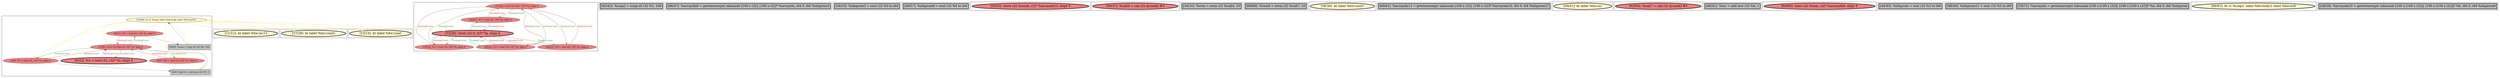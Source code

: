 
digraph G {



node993->node986 [style=solid,color=gold,label="C",penwidth=1.0,fontcolor=gold ]
node983->node985 [style=solid,color=forestgreen,label="T|indep|Const",penwidth=1.0,fontcolor=forestgreen ]
node985->node984 [style=solid,color=firebrick3,label="A|indep|Const",penwidth=1.0,fontcolor=firebrick3 ]
node993->node990 [style=solid,color=gold,label="C",penwidth=1.0,fontcolor=gold ]
node991->node987 [style=solid,color=firebrick3,label="A|indep|Const",penwidth=1.0,fontcolor=firebrick3 ]
node982->node983 [style=solid,color=firebrick3,label="A|indep|Const",penwidth=1.0,fontcolor=firebrick3 ]
node983->node982 [style=solid,color=forestgreen,label="T|indep|Const",penwidth=1.0,fontcolor=forestgreen ]
node993->node991 [style=solid,color=gold,label="C",penwidth=1.0,fontcolor=gold ]
node990->node987 [style=solid,color=black,label="",penwidth=0.5,fontcolor=black ]
node987->node991 [style=solid,color=forestgreen,label="T|indep|Const",penwidth=1.0,fontcolor=forestgreen ]
node981->node983 [style=solid,color=firebrick3,label="A|indep|Const",penwidth=1.0,fontcolor=firebrick3 ]
node987->node986 [style=solid,color=forestgreen,label="T|indep|Const",penwidth=1.0,fontcolor=forestgreen ]
node981->node984 [style=solid,color=firebrick3,label="A|indep|Const",penwidth=1.0,fontcolor=firebrick3 ]
node992->node993 [style=solid,color=black,label="",penwidth=0.5,fontcolor=black ]
node984->node981 [style=solid,color=forestgreen,label="T|indep|Const",penwidth=1.0,fontcolor=forestgreen ]
node993->node1005 [style=solid,color=gold,label="C",penwidth=1.0,fontcolor=gold ]
node993->node1001 [style=solid,color=gold,label="C",penwidth=1.0,fontcolor=gold ]
node989->node987 [style=solid,color=firebrick3,label="A|indep|Const",penwidth=1.0,fontcolor=firebrick3 ]
node993->node984 [style=solid,color=gold,label="C",penwidth=1.0,fontcolor=gold ]
node988->node987 [style=solid,color=firebrick3,label="A|indep|Const",penwidth=1.0,fontcolor=firebrick3 ]
node984->node982 [style=solid,color=forestgreen,label="T|indep|Const",penwidth=1.0,fontcolor=forestgreen ]
node987->node988 [style=solid,color=forestgreen,label="T|indep|Const",penwidth=1.0,fontcolor=forestgreen ]
node986->node987 [style=solid,color=firebrick3,label="A|indep|Const",penwidth=1.0,fontcolor=firebrick3 ]
node985->node983 [style=solid,color=firebrick3,label="A|indep|Const",penwidth=1.0,fontcolor=firebrick3 ]
node993->node987 [style=solid,color=gold,label="C",penwidth=1.0,fontcolor=gold ]
node986->node992 [style=solid,color=black,label="",penwidth=0.5,fontcolor=black ]
node983->node981 [style=solid,color=forestgreen,label="T|indep|Const",penwidth=1.0,fontcolor=forestgreen ]
node993->node992 [style=solid,color=gold,label="C",penwidth=1.0,fontcolor=gold ]
node987->node989 [style=solid,color=forestgreen,label="T|indep|Const",penwidth=1.0,fontcolor=forestgreen ]
node993->node993 [style=solid,color=gold,label="C",penwidth=1.0,fontcolor=gold ]
node984->node985 [style=solid,color=forestgreen,label="T|indep|Const",penwidth=1.0,fontcolor=forestgreen ]
node983->node980 [style=solid,color=forestgreen,label="T|indep|Const",penwidth=1.0,fontcolor=forestgreen ]
node991->node990 [style=solid,color=black,label="",penwidth=0.5,fontcolor=black ]
node980->node983 [style=solid,color=firebrick3,label="A|indep|Const",penwidth=1.0,fontcolor=firebrick3 ]
node980->node984 [style=solid,color=firebrick3,label="A|indep|Const",penwidth=1.0,fontcolor=firebrick3 ]
node982->node984 [style=solid,color=firebrick3,label="A|indep|Const",penwidth=1.0,fontcolor=firebrick3 ]
node984->node980 [style=solid,color=forestgreen,label="T|indep|Const",penwidth=1.0,fontcolor=forestgreen ]
node993->node996 [style=solid,color=gold,label="C",penwidth=1.0,fontcolor=gold ]


subgraph cluster22 {


node1014 [penwidth=3.0,fontsize=20,fillcolor=grey,label="[42/43]  %cmp2 = icmp slt i32 %1, 100",shape=rectangle,style=filled ]



}

subgraph cluster20 {


node1012 [penwidth=3.0,fontsize=20,fillcolor=grey,label="[46/47]  %arrayidx6 = getelementptr inbounds [100 x i32], [100 x i32]* %arrayidx, i64 0, i64 %idxprom5",shape=rectangle,style=filled ]



}

subgraph cluster18 {


node1010 [penwidth=3.0,fontsize=20,fillcolor=grey,label="[54/55]  %idxprom5 = sext i32 %3 to i64",shape=rectangle,style=filled ]



}

subgraph cluster16 {


node1008 [penwidth=3.0,fontsize=20,fillcolor=grey,label="[56/57]  %idxprom9 = sext i32 %4 to i64",shape=rectangle,style=filled ]



}

subgraph cluster17 {


node1009 [penwidth=3.0,fontsize=20,fillcolor=lightcoral,label="[52/53]  store i32 %rem8, i32* %arrayidx12, align 4",shape=ellipse,style=filled ]



}

subgraph cluster4 {


node996 [penwidth=3.0,fontsize=20,fillcolor=lemonchiffon,label="[13/14]  br label %for.cond",shape=ellipse,style=filled ]



}

subgraph cluster3 {


node995 [penwidth=3.0,fontsize=20,fillcolor=lightcoral,label="[36/37]  %call4 = call i32 @rand() #3",shape=ellipse,style=filled ]



}

subgraph cluster2 {


node994 [penwidth=3.0,fontsize=20,fillcolor=grey,label="[34/35]  %rem = srem i32 %call4, 10",shape=rectangle,style=filled ]



}

subgraph cluster1 {


node993 [fillcolor=lemonchiffon,label="[10/29]  br i1 %cmp, label %for.body, label %for.end15",shape=ellipse,style=filled ]
node992 [fillcolor=grey,label="[9/30]  %cmp = icmp slt i32 %0, 100",shape=rectangle,style=filled ]
node987 [fillcolor=lightcoral,label="[1/32]  store i32 %inc14, i32* %i, align 4",shape=ellipse,style=filled ]
node986 [fillcolor=lightcoral,label="[8/31]  %0 = load i32, i32* %i, align 4",shape=ellipse,style=filled ]
node988 [fillcolor=lightcoral,label="[6/7]  %4 = load i32, i32* %i, align 4",shape=ellipse,style=filled ]
node990 [fillcolor=grey,label="[3/4]  %inc14 = add nsw i32 %7, 1",shape=rectangle,style=filled ]
node989 [penwidth=3.0,fontsize=20,fillcolor=lightcoral,label="[0/33]  %2 = load i32, i32* %i, align 4",shape=ellipse,style=filled ]
node991 [fillcolor=lightcoral,label="[2/5]  %7 = load i32, i32* %i, align 4",shape=ellipse,style=filled ]



}

subgraph cluster12 {


node1004 [penwidth=3.0,fontsize=20,fillcolor=grey,label="[68/69]  %rem8 = srem i32 %call7, 10",shape=rectangle,style=filled ]



}

subgraph cluster5 {


node997 [penwidth=3.0,fontsize=20,fillcolor=lemonchiffon,label="[38/39]  br label %for.cond1",shape=ellipse,style=filled ]



}

subgraph cluster0 {


node985 [fillcolor=lightcoral,label="[16/25]  %5 = load i32, i32* %j, align 4",shape=ellipse,style=filled ]
node984 [penwidth=3.0,fontsize=20,fillcolor=lightcoral,label="[15/26]  store i32 0, i32* %j, align 4",shape=ellipse,style=filled ]
node983 [fillcolor=lightcoral,label="[17/24]  store i32 %inc, i32* %j, align 4",shape=ellipse,style=filled ]
node980 [fillcolor=lightcoral,label="[22/23]  %6 = load i32, i32* %j, align 4",shape=ellipse,style=filled ]
node982 [fillcolor=lightcoral,label="[18/19]  %3 = load i32, i32* %j, align 4",shape=ellipse,style=filled ]
node981 [fillcolor=lightcoral,label="[20/21]  %1 = load i32, i32* %j, align 4",shape=ellipse,style=filled ]



}

subgraph cluster6 {


node998 [penwidth=3.0,fontsize=20,fillcolor=grey,label="[60/61]  %arrayidx12 = getelementptr inbounds [100 x i32], [100 x i32]* %arrayidx10, i64 0, i64 %idxprom11",shape=rectangle,style=filled ]



}

subgraph cluster14 {


node1006 [penwidth=3.0,fontsize=20,fillcolor=lemonchiffon,label="[50/51]  br label %for.inc",shape=ellipse,style=filled ]



}

subgraph cluster7 {


node999 [penwidth=3.0,fontsize=20,fillcolor=lightcoral,label="[62/63]  %call7 = call i32 @rand() #3",shape=ellipse,style=filled ]



}

subgraph cluster23 {


node1015 [penwidth=3.0,fontsize=20,fillcolor=grey,label="[40/41]  %inc = add nsw i32 %6, 1",shape=rectangle,style=filled ]



}

subgraph cluster8 {


node1000 [penwidth=3.0,fontsize=20,fillcolor=lightcoral,label="[64/65]  store i32 %rem, i32* %arrayidx6, align 4",shape=ellipse,style=filled ]



}

subgraph cluster21 {


node1013 [penwidth=3.0,fontsize=20,fillcolor=grey,label="[44/45]  %idxprom = sext i32 %2 to i64",shape=rectangle,style=filled ]



}

subgraph cluster9 {


node1001 [penwidth=3.0,fontsize=20,fillcolor=lemonchiffon,label="[27/28]  br label %for.cond1",shape=ellipse,style=filled ]



}

subgraph cluster19 {


node1011 [penwidth=3.0,fontsize=20,fillcolor=grey,label="[48/49]  %idxprom11 = sext i32 %5 to i64",shape=rectangle,style=filled ]



}

subgraph cluster10 {


node1002 [penwidth=3.0,fontsize=20,fillcolor=grey,label="[70/71]  %arrayidx = getelementptr inbounds [100 x [100 x i32]], [100 x [100 x i32]]* %a, i64 0, i64 %idxprom",shape=rectangle,style=filled ]



}

subgraph cluster11 {


node1003 [penwidth=3.0,fontsize=20,fillcolor=lemonchiffon,label="[66/67]  br i1 %cmp2, label %for.body3, label %for.end",shape=ellipse,style=filled ]



}

subgraph cluster13 {


node1005 [penwidth=3.0,fontsize=20,fillcolor=lemonchiffon,label="[11/12]  br label %for.inc13",shape=ellipse,style=filled ]



}

subgraph cluster15 {


node1007 [penwidth=3.0,fontsize=20,fillcolor=grey,label="[58/59]  %arrayidx10 = getelementptr inbounds [100 x [100 x i32]], [100 x [100 x i32]]* %b, i64 0, i64 %idxprom9",shape=rectangle,style=filled ]



}

}
